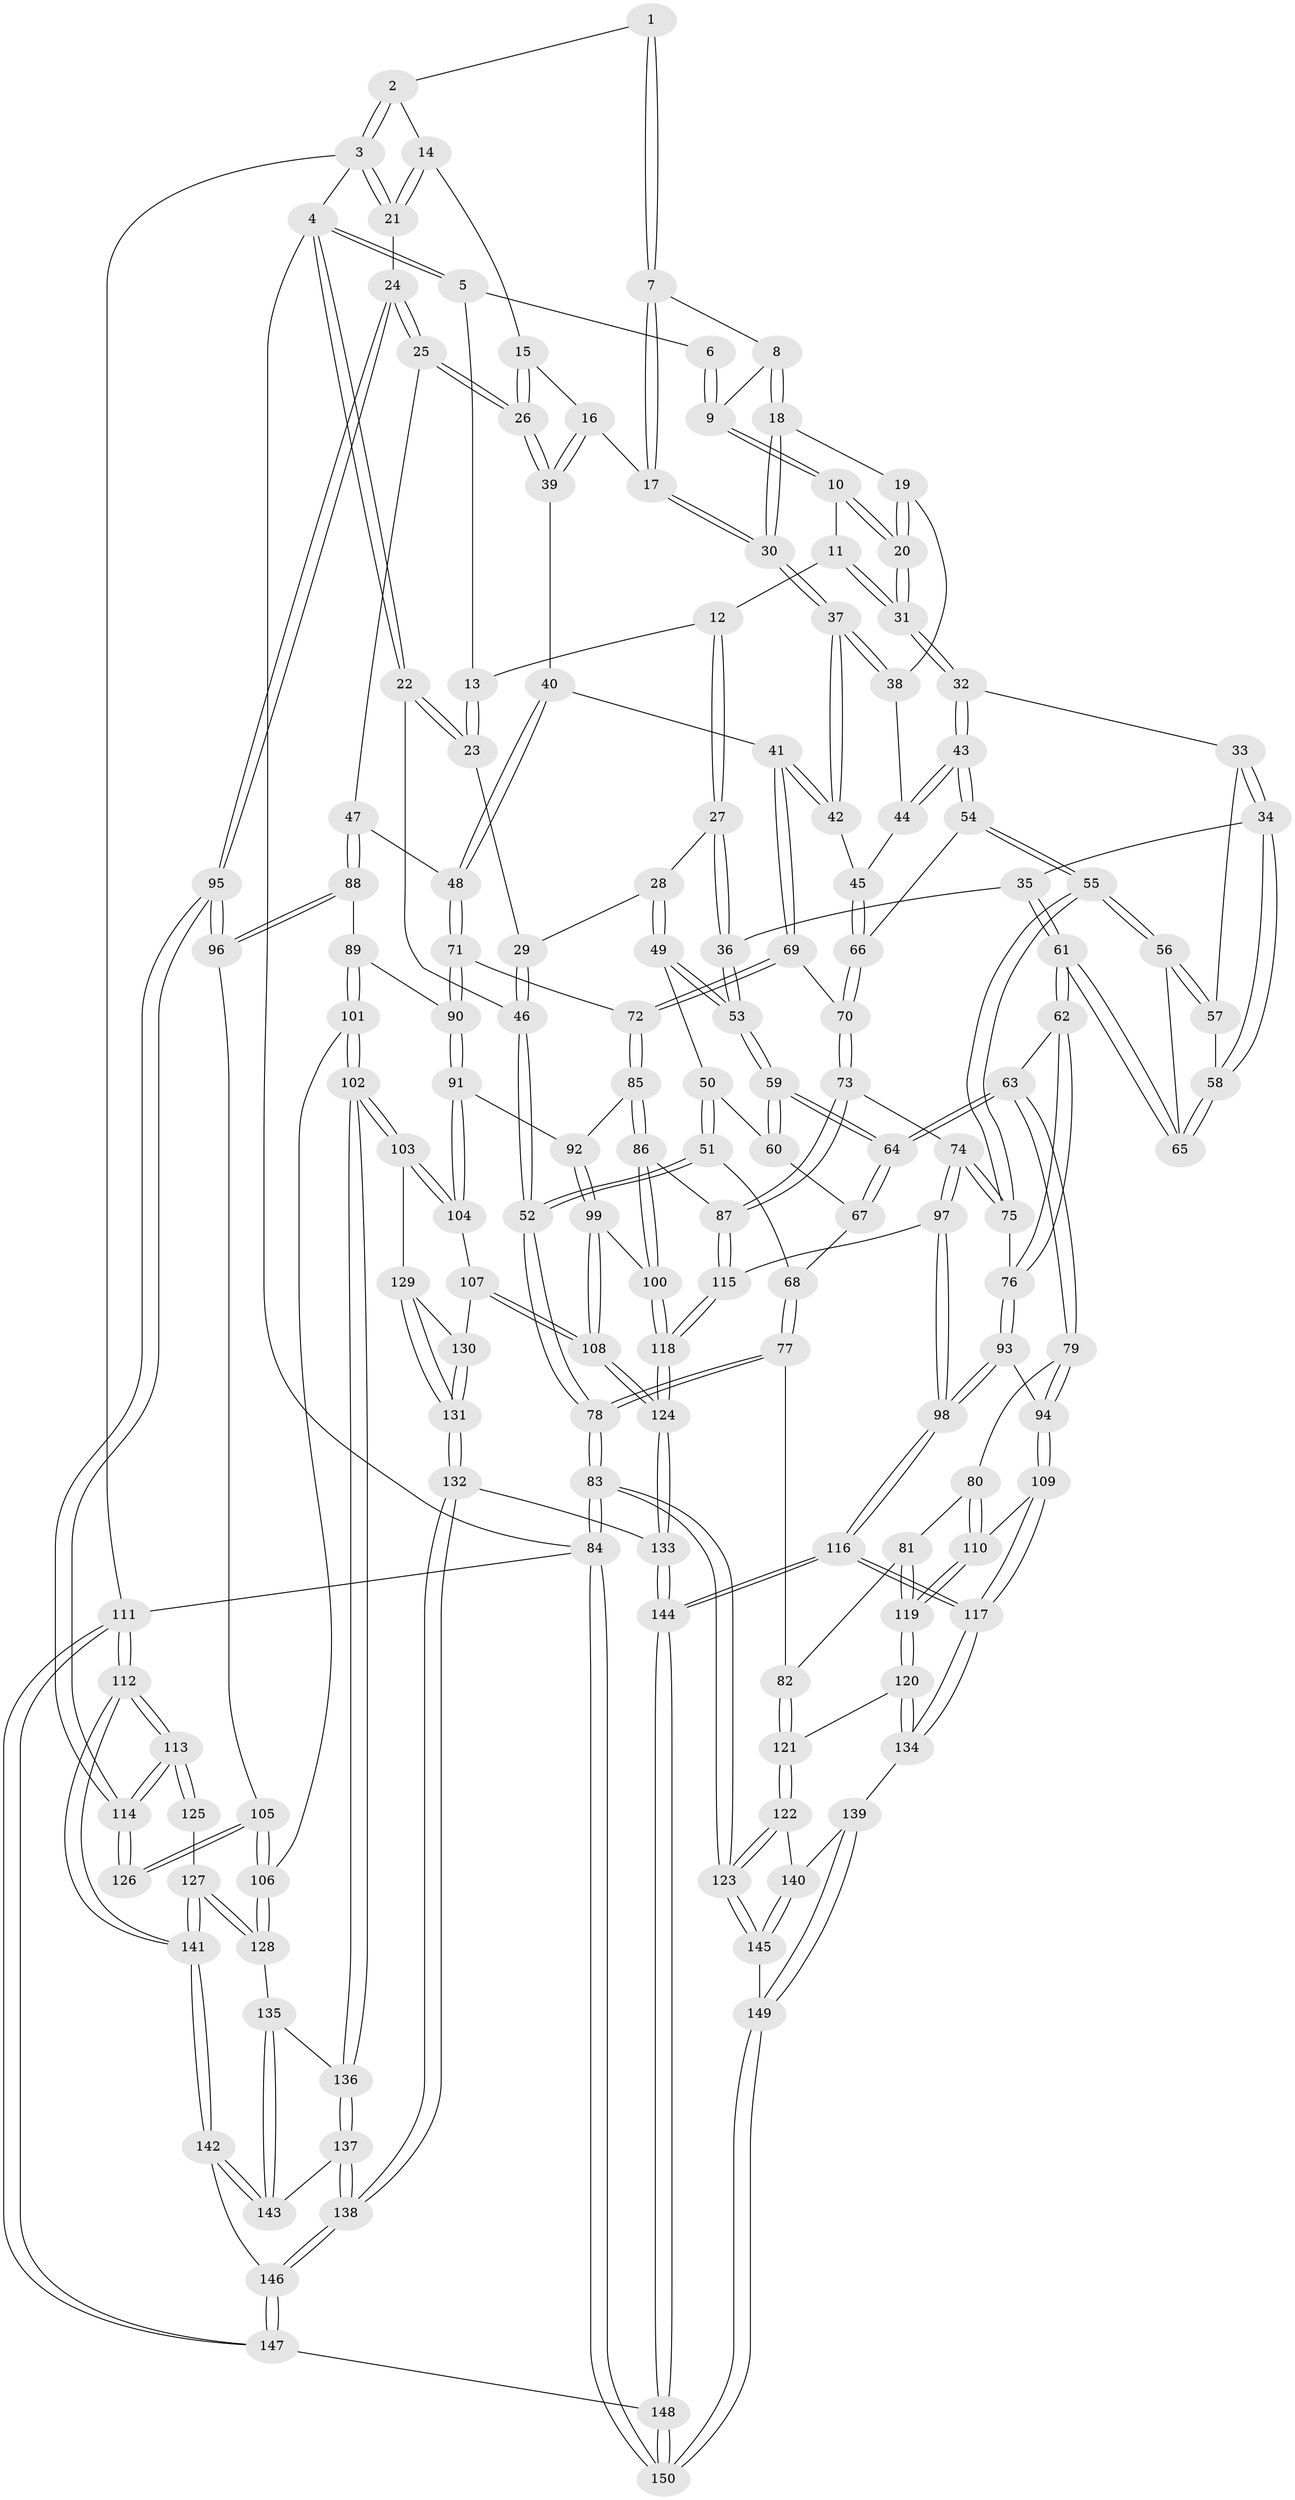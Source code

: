 // Generated by graph-tools (version 1.1) at 2025/11/02/27/25 16:11:56]
// undirected, 150 vertices, 372 edges
graph export_dot {
graph [start="1"]
  node [color=gray90,style=filled];
  1 [pos="+0.7556590297106833+0"];
  2 [pos="+1+0"];
  3 [pos="+1+0"];
  4 [pos="+0+0"];
  5 [pos="+0.24800197360977774+0"];
  6 [pos="+0.3737012752065655+0"];
  7 [pos="+0.753130254706317+0.02076749677594187"];
  8 [pos="+0.4552186000363411+0.04795479793003253"];
  9 [pos="+0.4387229709051349+0.03376883183992963"];
  10 [pos="+0.4220681688496438+0.06205983187939249"];
  11 [pos="+0.26809510446070123+0.1376781514305877"];
  12 [pos="+0.24993278022157828+0.12463950172894293"];
  13 [pos="+0.1906397721384008+0.06642076378888669"];
  14 [pos="+0.918832157268599+0.10806107529520274"];
  15 [pos="+0.9014299246113803+0.10917607622101878"];
  16 [pos="+0.7785047477840232+0.06792041261342423"];
  17 [pos="+0.7551106727114426+0.044710487871281984"];
  18 [pos="+0.5290299409376681+0.1325200814786755"];
  19 [pos="+0.5182155060174183+0.15517131937316872"];
  20 [pos="+0.36351219675433666+0.21777381822594613"];
  21 [pos="+1+0.186030734468426"];
  22 [pos="+0+0"];
  23 [pos="+0.13383149812692588+0.12440537746658369"];
  24 [pos="+1+0.3817802831716972"];
  25 [pos="+1+0.37515430879435785"];
  26 [pos="+0.9232815477353545+0.2739713578467556"];
  27 [pos="+0.20727461111535347+0.28225573603397713"];
  28 [pos="+0.1231814624704457+0.2503124689208549"];
  29 [pos="+0.10671802213195346+0.1974340958627736"];
  30 [pos="+0.6496194434353726+0.14457602330938074"];
  31 [pos="+0.3507533669464988+0.23874713724193494"];
  32 [pos="+0.3509509724252939+0.2510308982768536"];
  33 [pos="+0.32520948981172404+0.26462348564923843"];
  34 [pos="+0.23782711854583205+0.29017118355430327"];
  35 [pos="+0.2266218795797828+0.2913248514012258"];
  36 [pos="+0.22234073519641576+0.2904978306527646"];
  37 [pos="+0.6440746794530688+0.26423637519432003"];
  38 [pos="+0.5093599167771021+0.19956657707475817"];
  39 [pos="+0.8157070371048353+0.2569410440562577"];
  40 [pos="+0.7966074850015705+0.27887031557397896"];
  41 [pos="+0.6448083786110272+0.2926039098819177"];
  42 [pos="+0.6438097160034121+0.2911968710856646"];
  43 [pos="+0.419916461847868+0.30340866479447004"];
  44 [pos="+0.5010000942493184+0.22992336162780022"];
  45 [pos="+0.6232353315600645+0.29106470374306137"];
  46 [pos="+0+0.16718586068911057"];
  47 [pos="+0.8759869715443755+0.440082846007659"];
  48 [pos="+0.8083154344154196+0.41519900351878924"];
  49 [pos="+0.09852370115517568+0.2878879388735755"];
  50 [pos="+0.08837755563008033+0.29762105622100504"];
  51 [pos="+0+0.3424749420499627"];
  52 [pos="+0+0.33785586504867726"];
  53 [pos="+0.1632086783857262+0.40413012520671665"];
  54 [pos="+0.43278141957446775+0.3304903887700237"];
  55 [pos="+0.36968788438613615+0.429894184629799"];
  56 [pos="+0.33083370847807153+0.41452052957790914"];
  57 [pos="+0.31300503145042113+0.34001088713006783"];
  58 [pos="+0.2862629575492521+0.3967194407052496"];
  59 [pos="+0.1617373627108906+0.4244808743511844"];
  60 [pos="+0.0896352216466328+0.36588341525442625"];
  61 [pos="+0.2373840354944102+0.4343520213582762"];
  62 [pos="+0.20992339398854623+0.47187039234111455"];
  63 [pos="+0.17578480030560972+0.48228162562733123"];
  64 [pos="+0.1699423275128314+0.47201700597420504"];
  65 [pos="+0.28668809537772416+0.40686966643200156"];
  66 [pos="+0.4537099942293572+0.34138682353392713"];
  67 [pos="+0.06626816524525134+0.41527148345428544"];
  68 [pos="+0.0526978532939906+0.4178006223133991"];
  69 [pos="+0.654986608544334+0.42233442737917254"];
  70 [pos="+0.5319931435466628+0.44463477313320826"];
  71 [pos="+0.6935084210964126+0.44595890058931187"];
  72 [pos="+0.6666585541905752+0.43307930723419696"];
  73 [pos="+0.4672128906614694+0.5587848694264745"];
  74 [pos="+0.44328695678156427+0.5613092744605122"];
  75 [pos="+0.37396142064539073+0.5270320459247844"];
  76 [pos="+0.3616113284645318+0.5301729974129408"];
  77 [pos="+0+0.5768938658348425"];
  78 [pos="+0+0.5817080652027481"];
  79 [pos="+0.1532745336644719+0.5274980934333668"];
  80 [pos="+0.08457941116228167+0.5642909448930118"];
  81 [pos="+0.019395453439827844+0.580176208143439"];
  82 [pos="+0+0.5805909101464277"];
  83 [pos="+0+0.8617151928045909"];
  84 [pos="+0+1"];
  85 [pos="+0.5902662070182729+0.5810310122397105"];
  86 [pos="+0.5484611770202509+0.6036028398244246"];
  87 [pos="+0.5149358237904401+0.593046233311891"];
  88 [pos="+0.8505854147525862+0.5520988142866273"];
  89 [pos="+0.7556841399168974+0.5830810534733054"];
  90 [pos="+0.7302852912722739+0.5732082635376544"];
  91 [pos="+0.7079868652101844+0.591255251083884"];
  92 [pos="+0.7009413606564394+0.5941422367185131"];
  93 [pos="+0.2756530294719025+0.6200639447052212"];
  94 [pos="+0.2330474762416357+0.6142910807734515"];
  95 [pos="+1+0.5115832170051081"];
  96 [pos="+0.9011409740350498+0.611018446596399"];
  97 [pos="+0.367427519626885+0.7589447682634388"];
  98 [pos="+0.3471400153629256+0.7718235401392991"];
  99 [pos="+0.637074856134871+0.6764186095486512"];
  100 [pos="+0.5503476473994562+0.6065464031356879"];
  101 [pos="+0.8086772769291956+0.7083285476637258"];
  102 [pos="+0.7995575306312692+0.7198592150626004"];
  103 [pos="+0.7869553594184611+0.7200836630609623"];
  104 [pos="+0.7121606031468616+0.6746680941169771"];
  105 [pos="+0.8830022425160642+0.6859187879060914"];
  106 [pos="+0.8826342346180646+0.6863597720960238"];
  107 [pos="+0.6612571271502699+0.7017626493656085"];
  108 [pos="+0.6416820598415351+0.6963715565070474"];
  109 [pos="+0.1819147845169176+0.6927946787679696"];
  110 [pos="+0.17366710724678794+0.69183968110056"];
  111 [pos="+1+1"];
  112 [pos="+1+1"];
  113 [pos="+1+0.99544278029097"];
  114 [pos="+1+0.6660166505399461"];
  115 [pos="+0.4843498123791796+0.7551673168769539"];
  116 [pos="+0.30234658425408306+0.8415564921878287"];
  117 [pos="+0.28807531290965493+0.8400886638137396"];
  118 [pos="+0.5618343689045407+0.7861151065860984"];
  119 [pos="+0.12109959650602764+0.7125900322213472"];
  120 [pos="+0.10780247801672864+0.7363126041895345"];
  121 [pos="+0.061366533574861055+0.7503593063168899"];
  122 [pos="+0.05228865880271607+0.7631560661243506"];
  123 [pos="+0+0.8605888140414175"];
  124 [pos="+0.56991215914613+0.7923836950411048"];
  125 [pos="+0.954344628680899+0.7144322759939631"];
  126 [pos="+0.9356935047009255+0.6895201513041653"];
  127 [pos="+1+0.8583673117457811"];
  128 [pos="+0.9421301528229996+0.8050337701052441"];
  129 [pos="+0.7807007718035421+0.7220242750388074"];
  130 [pos="+0.6737415936769285+0.712411396638958"];
  131 [pos="+0.6991260416146808+0.7688072517477234"];
  132 [pos="+0.6740445030560862+0.823795451645326"];
  133 [pos="+0.5856634872460555+0.829916397596482"];
  134 [pos="+0.1942418444540341+0.8621451884728264"];
  135 [pos="+0.9160961423744501+0.8087460233863579"];
  136 [pos="+0.8064740083773799+0.8169225459502462"];
  137 [pos="+0.7861298670772544+0.8578702482648356"];
  138 [pos="+0.7683727613500151+0.8707298231472953"];
  139 [pos="+0.1928063358884587+0.8629292870491376"];
  140 [pos="+0.10103204322534265+0.8393341891870486"];
  141 [pos="+1+1"];
  142 [pos="+0.9519286013812613+0.9432847140874849"];
  143 [pos="+0.8553547099712583+0.8889929125717483"];
  144 [pos="+0.4817258532435682+1"];
  145 [pos="+0+0.8881164238399473"];
  146 [pos="+0.7499018228994084+0.9656858733097315"];
  147 [pos="+0.635368639103262+1"];
  148 [pos="+0.48297205151111683+1"];
  149 [pos="+0.11466820992897327+0.9746701279219292"];
  150 [pos="+0.1302965962431018+1"];
  1 -- 2;
  1 -- 7;
  1 -- 7;
  2 -- 3;
  2 -- 3;
  2 -- 14;
  3 -- 4;
  3 -- 21;
  3 -- 21;
  3 -- 111;
  4 -- 5;
  4 -- 5;
  4 -- 22;
  4 -- 22;
  4 -- 84;
  5 -- 6;
  5 -- 13;
  6 -- 9;
  6 -- 9;
  7 -- 8;
  7 -- 17;
  7 -- 17;
  8 -- 9;
  8 -- 18;
  8 -- 18;
  9 -- 10;
  9 -- 10;
  10 -- 11;
  10 -- 20;
  10 -- 20;
  11 -- 12;
  11 -- 31;
  11 -- 31;
  12 -- 13;
  12 -- 27;
  12 -- 27;
  13 -- 23;
  13 -- 23;
  14 -- 15;
  14 -- 21;
  14 -- 21;
  15 -- 16;
  15 -- 26;
  15 -- 26;
  16 -- 17;
  16 -- 39;
  16 -- 39;
  17 -- 30;
  17 -- 30;
  18 -- 19;
  18 -- 30;
  18 -- 30;
  19 -- 20;
  19 -- 20;
  19 -- 38;
  20 -- 31;
  20 -- 31;
  21 -- 24;
  22 -- 23;
  22 -- 23;
  22 -- 46;
  23 -- 29;
  24 -- 25;
  24 -- 25;
  24 -- 95;
  24 -- 95;
  25 -- 26;
  25 -- 26;
  25 -- 47;
  26 -- 39;
  26 -- 39;
  27 -- 28;
  27 -- 36;
  27 -- 36;
  28 -- 29;
  28 -- 49;
  28 -- 49;
  29 -- 46;
  29 -- 46;
  30 -- 37;
  30 -- 37;
  31 -- 32;
  31 -- 32;
  32 -- 33;
  32 -- 43;
  32 -- 43;
  33 -- 34;
  33 -- 34;
  33 -- 57;
  34 -- 35;
  34 -- 58;
  34 -- 58;
  35 -- 36;
  35 -- 61;
  35 -- 61;
  36 -- 53;
  36 -- 53;
  37 -- 38;
  37 -- 38;
  37 -- 42;
  37 -- 42;
  38 -- 44;
  39 -- 40;
  40 -- 41;
  40 -- 48;
  40 -- 48;
  41 -- 42;
  41 -- 42;
  41 -- 69;
  41 -- 69;
  42 -- 45;
  43 -- 44;
  43 -- 44;
  43 -- 54;
  43 -- 54;
  44 -- 45;
  45 -- 66;
  45 -- 66;
  46 -- 52;
  46 -- 52;
  47 -- 48;
  47 -- 88;
  47 -- 88;
  48 -- 71;
  48 -- 71;
  49 -- 50;
  49 -- 53;
  49 -- 53;
  50 -- 51;
  50 -- 51;
  50 -- 60;
  51 -- 52;
  51 -- 52;
  51 -- 68;
  52 -- 78;
  52 -- 78;
  53 -- 59;
  53 -- 59;
  54 -- 55;
  54 -- 55;
  54 -- 66;
  55 -- 56;
  55 -- 56;
  55 -- 75;
  55 -- 75;
  56 -- 57;
  56 -- 57;
  56 -- 65;
  57 -- 58;
  58 -- 65;
  58 -- 65;
  59 -- 60;
  59 -- 60;
  59 -- 64;
  59 -- 64;
  60 -- 67;
  61 -- 62;
  61 -- 62;
  61 -- 65;
  61 -- 65;
  62 -- 63;
  62 -- 76;
  62 -- 76;
  63 -- 64;
  63 -- 64;
  63 -- 79;
  63 -- 79;
  64 -- 67;
  64 -- 67;
  66 -- 70;
  66 -- 70;
  67 -- 68;
  68 -- 77;
  68 -- 77;
  69 -- 70;
  69 -- 72;
  69 -- 72;
  70 -- 73;
  70 -- 73;
  71 -- 72;
  71 -- 90;
  71 -- 90;
  72 -- 85;
  72 -- 85;
  73 -- 74;
  73 -- 87;
  73 -- 87;
  74 -- 75;
  74 -- 75;
  74 -- 97;
  74 -- 97;
  75 -- 76;
  76 -- 93;
  76 -- 93;
  77 -- 78;
  77 -- 78;
  77 -- 82;
  78 -- 83;
  78 -- 83;
  79 -- 80;
  79 -- 94;
  79 -- 94;
  80 -- 81;
  80 -- 110;
  80 -- 110;
  81 -- 82;
  81 -- 119;
  81 -- 119;
  82 -- 121;
  82 -- 121;
  83 -- 84;
  83 -- 84;
  83 -- 123;
  83 -- 123;
  84 -- 150;
  84 -- 150;
  84 -- 111;
  85 -- 86;
  85 -- 86;
  85 -- 92;
  86 -- 87;
  86 -- 100;
  86 -- 100;
  87 -- 115;
  87 -- 115;
  88 -- 89;
  88 -- 96;
  88 -- 96;
  89 -- 90;
  89 -- 101;
  89 -- 101;
  90 -- 91;
  90 -- 91;
  91 -- 92;
  91 -- 104;
  91 -- 104;
  92 -- 99;
  92 -- 99;
  93 -- 94;
  93 -- 98;
  93 -- 98;
  94 -- 109;
  94 -- 109;
  95 -- 96;
  95 -- 96;
  95 -- 114;
  95 -- 114;
  96 -- 105;
  97 -- 98;
  97 -- 98;
  97 -- 115;
  98 -- 116;
  98 -- 116;
  99 -- 100;
  99 -- 108;
  99 -- 108;
  100 -- 118;
  100 -- 118;
  101 -- 102;
  101 -- 102;
  101 -- 106;
  102 -- 103;
  102 -- 103;
  102 -- 136;
  102 -- 136;
  103 -- 104;
  103 -- 104;
  103 -- 129;
  104 -- 107;
  105 -- 106;
  105 -- 106;
  105 -- 126;
  105 -- 126;
  106 -- 128;
  106 -- 128;
  107 -- 108;
  107 -- 108;
  107 -- 130;
  108 -- 124;
  108 -- 124;
  109 -- 110;
  109 -- 117;
  109 -- 117;
  110 -- 119;
  110 -- 119;
  111 -- 112;
  111 -- 112;
  111 -- 147;
  111 -- 147;
  112 -- 113;
  112 -- 113;
  112 -- 141;
  112 -- 141;
  113 -- 114;
  113 -- 114;
  113 -- 125;
  113 -- 125;
  114 -- 126;
  114 -- 126;
  115 -- 118;
  115 -- 118;
  116 -- 117;
  116 -- 117;
  116 -- 144;
  116 -- 144;
  117 -- 134;
  117 -- 134;
  118 -- 124;
  118 -- 124;
  119 -- 120;
  119 -- 120;
  120 -- 121;
  120 -- 134;
  120 -- 134;
  121 -- 122;
  121 -- 122;
  122 -- 123;
  122 -- 123;
  122 -- 140;
  123 -- 145;
  123 -- 145;
  124 -- 133;
  124 -- 133;
  125 -- 127;
  127 -- 128;
  127 -- 128;
  127 -- 141;
  127 -- 141;
  128 -- 135;
  129 -- 130;
  129 -- 131;
  129 -- 131;
  130 -- 131;
  130 -- 131;
  131 -- 132;
  131 -- 132;
  132 -- 133;
  132 -- 138;
  132 -- 138;
  133 -- 144;
  133 -- 144;
  134 -- 139;
  135 -- 136;
  135 -- 143;
  135 -- 143;
  136 -- 137;
  136 -- 137;
  137 -- 138;
  137 -- 138;
  137 -- 143;
  138 -- 146;
  138 -- 146;
  139 -- 140;
  139 -- 149;
  139 -- 149;
  140 -- 145;
  140 -- 145;
  141 -- 142;
  141 -- 142;
  142 -- 143;
  142 -- 143;
  142 -- 146;
  144 -- 148;
  144 -- 148;
  145 -- 149;
  146 -- 147;
  146 -- 147;
  147 -- 148;
  148 -- 150;
  148 -- 150;
  149 -- 150;
  149 -- 150;
}
